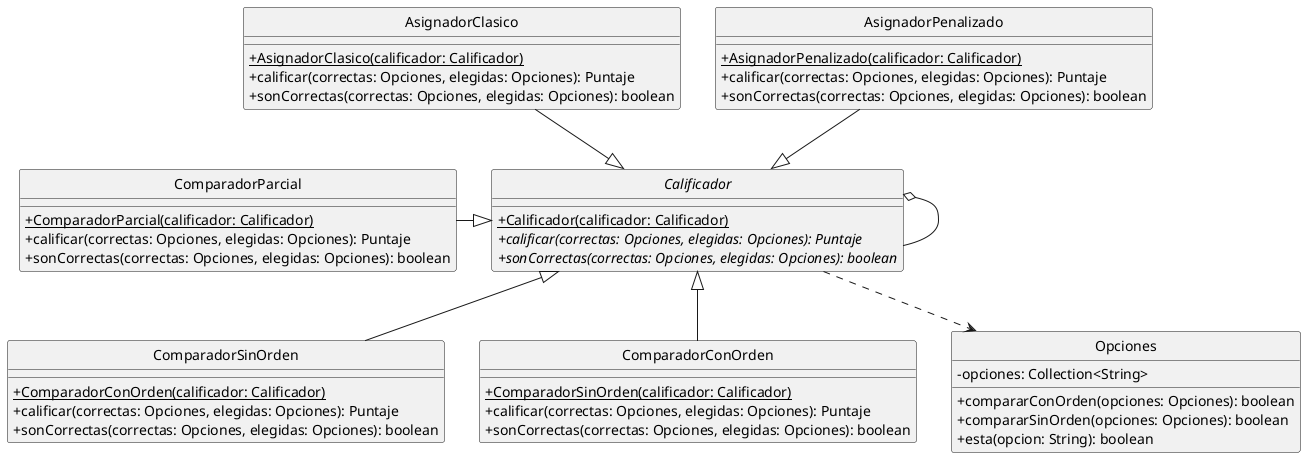 @startuml
hide circle
skinparam classAttributeIconSize 0

'Clases
Abstract Calificador{
    +{static}Calificador(calificador: Calificador)
    +{abstract}calificar(correctas: Opciones, elegidas: Opciones): Puntaje
    +{abstract}sonCorrectas(correctas: Opciones, elegidas: Opciones): boolean
}

Class ComparadorSinOrden{
    +{static}ComparadorConOrden(calificador: Calificador)
    +calificar(correctas: Opciones, elegidas: Opciones): Puntaje
    +sonCorrectas(correctas: Opciones, elegidas: Opciones): boolean
}

Class ComparadorConOrden{
    +{static}ComparadorSinOrden(calificador: Calificador)
    +calificar(correctas: Opciones, elegidas: Opciones): Puntaje
    +sonCorrectas(correctas: Opciones, elegidas: Opciones): boolean
}

Class ComparadorParcial{
    +{static}ComparadorParcial(calificador: Calificador)
    +calificar(correctas: Opciones, elegidas: Opciones): Puntaje
    +sonCorrectas(correctas: Opciones, elegidas: Opciones): boolean
}

Class AsignadorClasico{
    +{static}AsignadorClasico(calificador: Calificador)
    +calificar(correctas: Opciones, elegidas: Opciones): Puntaje
    +sonCorrectas(correctas: Opciones, elegidas: Opciones): boolean
}

Class AsignadorPenalizado{
    +{static}AsignadorPenalizado(calificador: Calificador)
    +calificar(correctas: Opciones, elegidas: Opciones): Puntaje
    +sonCorrectas(correctas: Opciones, elegidas: Opciones): boolean
}

Class Opciones{
    -opciones: Collection<String>
    +compararConOrden(opciones: Opciones): boolean
    +compararSinOrden(opciones: Opciones): boolean
    +esta(opcion: String): boolean
}

'Relaciones
Calificador ..> Opciones
Calificador o-- Calificador
ComparadorConOrden -up-|> Calificador
ComparadorSinOrden -up-|> Calificador
ComparadorParcial -right-|> Calificador
AsignadorClasico --|> Calificador
AsignadorPenalizado --|> Calificador

@enduml